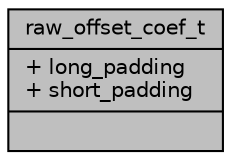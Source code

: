 digraph "raw_offset_coef_t"
{
 // INTERACTIVE_SVG=YES
 // LATEX_PDF_SIZE
  bgcolor="transparent";
  edge [fontname="Helvetica",fontsize="10",labelfontname="Helvetica",labelfontsize="10"];
  node [fontname="Helvetica",fontsize="10",shape=record];
  Node1 [label="{raw_offset_coef_t\n|+ long_padding\l+ short_padding\l|}",height=0.2,width=0.4,color="black", fillcolor="grey75", style="filled", fontcolor="black",tooltip=" "];
}
